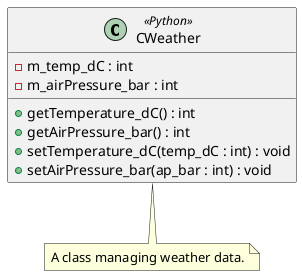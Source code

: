 'PUMLAMR
@startuml
'!include ./../../../pumla_macros.puml

!if ($PUMVarShowBody)
    class "CWeather" as CWeather <<Python>>  {

        ' private functions and members
        ' are considered internal
        !if ($PUMVarShowBodyInternals)
            -m_temp_dC : int
            -m_airPressure_bar : int
        !endif
        ' public methods are not internal
        +getTemperature_dC() : int
        +getAirPressure_bar() : int
        +setTemperature_dC(temp_dC : int) : void
        +setAirPressure_bar(ap_bar : int) : void

    }
!endif

!if ($PUMVarShowDescr)
    note bottom of CWeather
        A class managing weather data.
    end note
!endif

@enduml